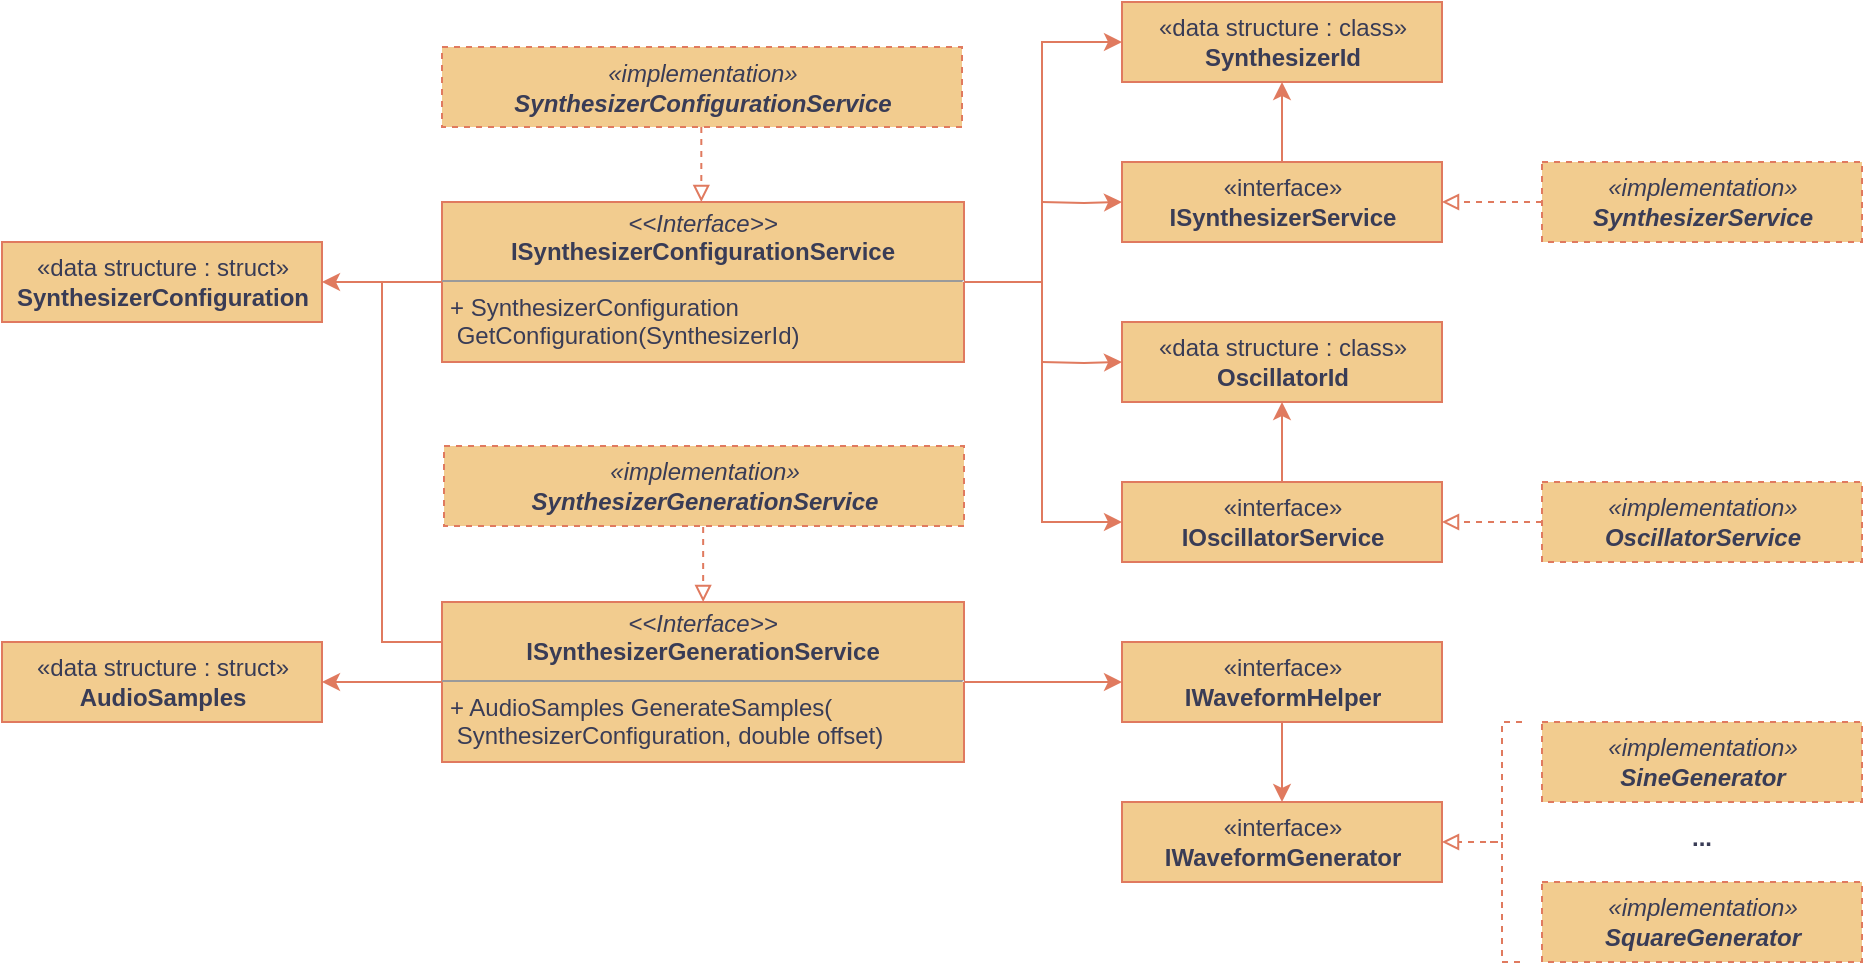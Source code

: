 <mxfile version="20.7.4" type="github">
  <diagram id="9kdKJpnWaGgN2Vk8auk0" name="Page-1">
    <mxGraphModel dx="2364" dy="657" grid="1" gridSize="10" guides="1" tooltips="1" connect="1" arrows="1" fold="1" page="1" pageScale="1" pageWidth="1169" pageHeight="827" background="#FFFFFF" math="0" shadow="0">
      <root>
        <mxCell id="0" />
        <mxCell id="1" parent="0" />
        <mxCell id="8QhAUfNBpxHzGQiZX4Sa-18" style="edgeStyle=orthogonalEdgeStyle;rounded=0;orthogonalLoop=1;jettySize=auto;html=1;entryX=0;entryY=0.5;entryDx=0;entryDy=0;labelBackgroundColor=none;fontColor=default;strokeColor=#E07A5F;" parent="1" target="8QhAUfNBpxHzGQiZX4Sa-7" edge="1">
          <mxGeometry relative="1" as="geometry">
            <mxPoint x="400" y="380" as="sourcePoint" />
          </mxGeometry>
        </mxCell>
        <mxCell id="8QhAUfNBpxHzGQiZX4Sa-37" style="edgeStyle=orthogonalEdgeStyle;rounded=0;orthogonalLoop=1;jettySize=auto;html=1;exitX=0.5;exitY=0;exitDx=0;exitDy=0;entryX=0.5;entryY=1;entryDx=0;entryDy=0;labelBackgroundColor=none;fontColor=default;strokeColor=#E07A5F;" parent="1" source="8QhAUfNBpxHzGQiZX4Sa-5" target="8QhAUfNBpxHzGQiZX4Sa-28" edge="1">
          <mxGeometry relative="1" as="geometry" />
        </mxCell>
        <mxCell id="mpK6e0EKIo_XVW1LsEfZ-33" style="edgeStyle=orthogonalEdgeStyle;rounded=0;orthogonalLoop=1;jettySize=auto;html=1;exitX=0;exitY=0.5;exitDx=0;exitDy=0;fontSize=12;startArrow=none;startFill=0;endArrow=classic;endFill=1;startSize=6;endSize=6;entryX=0;entryY=0.5;entryDx=0;entryDy=0;labelBackgroundColor=none;fontColor=default;strokeColor=#E07A5F;" edge="1" parent="1" target="8QhAUfNBpxHzGQiZX4Sa-5">
          <mxGeometry relative="1" as="geometry">
            <mxPoint x="400" y="420" as="sourcePoint" />
            <Array as="points">
              <mxPoint x="400" y="540" />
            </Array>
          </mxGeometry>
        </mxCell>
        <mxCell id="8QhAUfNBpxHzGQiZX4Sa-5" value="«interface»&lt;br&gt;&lt;b&gt;IOscillatorService&lt;/b&gt;" style="html=1;labelBackgroundColor=none;rounded=0;fillColor=#F2CC8F;strokeColor=#E07A5F;fontColor=#393C56;" parent="1" vertex="1">
          <mxGeometry x="440" y="520" width="160" height="40" as="geometry" />
        </mxCell>
        <mxCell id="8QhAUfNBpxHzGQiZX4Sa-40" style="edgeStyle=orthogonalEdgeStyle;rounded=0;orthogonalLoop=1;jettySize=auto;html=1;exitX=0.5;exitY=0;exitDx=0;exitDy=0;entryX=0.5;entryY=1;entryDx=0;entryDy=0;labelBackgroundColor=none;fontColor=default;strokeColor=#E07A5F;" parent="1" source="8QhAUfNBpxHzGQiZX4Sa-7" target="8QhAUfNBpxHzGQiZX4Sa-27" edge="1">
          <mxGeometry relative="1" as="geometry" />
        </mxCell>
        <mxCell id="8QhAUfNBpxHzGQiZX4Sa-7" value="«interface»&lt;br&gt;&lt;b&gt;ISynthesizerService&lt;/b&gt;" style="html=1;labelBackgroundColor=none;rounded=0;fillColor=#F2CC8F;strokeColor=#E07A5F;fontColor=#393C56;" parent="1" vertex="1">
          <mxGeometry x="440" y="360" width="160" height="40" as="geometry" />
        </mxCell>
        <mxCell id="8QhAUfNBpxHzGQiZX4Sa-38" style="edgeStyle=orthogonalEdgeStyle;rounded=0;orthogonalLoop=1;jettySize=auto;html=1;entryX=0;entryY=0.5;entryDx=0;entryDy=0;labelBackgroundColor=none;fontColor=default;strokeColor=#E07A5F;" parent="1" target="8QhAUfNBpxHzGQiZX4Sa-28" edge="1">
          <mxGeometry relative="1" as="geometry">
            <mxPoint x="400" y="460" as="sourcePoint" />
          </mxGeometry>
        </mxCell>
        <mxCell id="8QhAUfNBpxHzGQiZX4Sa-39" style="edgeStyle=orthogonalEdgeStyle;rounded=0;orthogonalLoop=1;jettySize=auto;html=1;exitX=1;exitY=0.5;exitDx=0;exitDy=0;entryX=0;entryY=0.5;entryDx=0;entryDy=0;labelBackgroundColor=none;fontColor=default;strokeColor=#E07A5F;" parent="1" source="8QhAUfNBpxHzGQiZX4Sa-24" target="8QhAUfNBpxHzGQiZX4Sa-27" edge="1">
          <mxGeometry relative="1" as="geometry">
            <Array as="points">
              <mxPoint x="400" y="420" />
              <mxPoint x="400" y="300" />
            </Array>
          </mxGeometry>
        </mxCell>
        <mxCell id="mpK6e0EKIo_XVW1LsEfZ-8" style="edgeStyle=orthogonalEdgeStyle;rounded=0;orthogonalLoop=1;jettySize=auto;html=1;exitX=0;exitY=0.5;exitDx=0;exitDy=0;entryX=1;entryY=0.5;entryDx=0;entryDy=0;labelBackgroundColor=none;fontColor=default;strokeColor=#E07A5F;" edge="1" parent="1" source="8QhAUfNBpxHzGQiZX4Sa-24" target="8QhAUfNBpxHzGQiZX4Sa-29">
          <mxGeometry relative="1" as="geometry" />
        </mxCell>
        <mxCell id="8QhAUfNBpxHzGQiZX4Sa-24" value="&lt;p style=&quot;margin:0px;margin-top:4px;text-align:center;&quot;&gt;&lt;i&gt;&amp;lt;&amp;lt;Interface&amp;gt;&amp;gt;&lt;/i&gt;&lt;br&gt;&lt;b&gt;ISynthesizerConfigurationService&lt;/b&gt;&lt;/p&gt;&lt;hr size=&quot;1&quot;&gt;&lt;p style=&quot;margin:0px;margin-left:4px;&quot;&gt;+ SynthesizerConfiguration &lt;br&gt;&lt;span style=&quot;white-space: pre;&quot;&gt;	&lt;/span&gt;GetConfiguration(SynthesizerId)&lt;/p&gt;" style="verticalAlign=top;align=left;overflow=fill;fontSize=12;fontFamily=Helvetica;html=1;labelBackgroundColor=none;rounded=0;fillColor=#F2CC8F;strokeColor=#E07A5F;fontColor=#393C56;" parent="1" vertex="1">
          <mxGeometry x="100" y="380" width="261" height="80" as="geometry" />
        </mxCell>
        <mxCell id="mpK6e0EKIo_XVW1LsEfZ-6" style="edgeStyle=orthogonalEdgeStyle;rounded=0;orthogonalLoop=1;jettySize=auto;html=1;exitX=0;exitY=0.5;exitDx=0;exitDy=0;entryX=1;entryY=0.5;entryDx=0;entryDy=0;labelBackgroundColor=none;fontColor=default;strokeColor=#E07A5F;" edge="1" parent="1" source="8QhAUfNBpxHzGQiZX4Sa-25" target="mpK6e0EKIo_XVW1LsEfZ-1">
          <mxGeometry relative="1" as="geometry" />
        </mxCell>
        <mxCell id="mpK6e0EKIo_XVW1LsEfZ-9" style="edgeStyle=orthogonalEdgeStyle;rounded=0;orthogonalLoop=1;jettySize=auto;html=1;exitX=0;exitY=0.25;exitDx=0;exitDy=0;endArrow=none;endFill=0;labelBackgroundColor=none;fontColor=default;strokeColor=#E07A5F;" edge="1" parent="1" source="8QhAUfNBpxHzGQiZX4Sa-25">
          <mxGeometry relative="1" as="geometry">
            <mxPoint x="70" y="420" as="targetPoint" />
            <Array as="points">
              <mxPoint x="70" y="600" />
              <mxPoint x="70" y="420" />
            </Array>
          </mxGeometry>
        </mxCell>
        <mxCell id="8QhAUfNBpxHzGQiZX4Sa-25" value="&lt;p style=&quot;margin:0px;margin-top:4px;text-align:center;&quot;&gt;&lt;i&gt;&amp;lt;&amp;lt;Interface&amp;gt;&amp;gt;&lt;/i&gt;&lt;br&gt;&lt;b&gt;ISynthesizerGenerationService&lt;/b&gt;&lt;/p&gt;&lt;hr size=&quot;1&quot;&gt;&lt;p style=&quot;margin:0px;margin-left:4px;&quot;&gt;+ AudioSamples Generate&lt;span style=&quot;background-color: initial;&quot;&gt;Samples(&lt;/span&gt;&lt;/p&gt;&lt;p style=&quot;margin:0px;margin-left:4px;&quot;&gt;&lt;span style=&quot;background-color: initial;&quot;&gt;&lt;span style=&quot;white-space: pre;&quot;&gt;	&lt;/span&gt;SynthesizerConfiguration, double offset)&lt;/span&gt;&lt;/p&gt;" style="verticalAlign=top;align=left;overflow=fill;fontSize=12;fontFamily=Helvetica;html=1;labelBackgroundColor=none;rounded=0;fillColor=#F2CC8F;strokeColor=#E07A5F;fontColor=#393C56;" parent="1" vertex="1">
          <mxGeometry x="100" y="580" width="261" height="80" as="geometry" />
        </mxCell>
        <mxCell id="8QhAUfNBpxHzGQiZX4Sa-27" value="«data structure : class»&lt;br&gt;&lt;b&gt;SynthesizerId&lt;/b&gt;" style="html=1;labelBackgroundColor=none;rounded=0;fillColor=#F2CC8F;strokeColor=#E07A5F;fontColor=#393C56;" parent="1" vertex="1">
          <mxGeometry x="440" y="280" width="160" height="40" as="geometry" />
        </mxCell>
        <mxCell id="8QhAUfNBpxHzGQiZX4Sa-28" value="«data structure : class»&lt;br&gt;&lt;b&gt;OscillatorId&lt;/b&gt;" style="html=1;labelBackgroundColor=none;rounded=0;fillColor=#F2CC8F;strokeColor=#E07A5F;fontColor=#393C56;" parent="1" vertex="1">
          <mxGeometry x="440" y="440" width="160" height="40" as="geometry" />
        </mxCell>
        <mxCell id="8QhAUfNBpxHzGQiZX4Sa-29" value="«data structure : struct»&lt;br&gt;&lt;b&gt;SynthesizerConfiguration&lt;/b&gt;" style="html=1;labelBackgroundColor=none;rounded=0;fillColor=#F2CC8F;strokeColor=#E07A5F;fontColor=#393C56;" parent="1" vertex="1">
          <mxGeometry x="-120" y="400" width="160" height="40" as="geometry" />
        </mxCell>
        <mxCell id="8QhAUfNBpxHzGQiZX4Sa-41" value="«implementation»&lt;br&gt;&lt;b&gt;OscillatorService&lt;/b&gt;" style="html=1;dashed=1;fontStyle=2;labelBackgroundColor=none;rounded=0;fillColor=#F2CC8F;strokeColor=#E07A5F;fontColor=#393C56;" parent="1" vertex="1">
          <mxGeometry x="650" y="520" width="160" height="40" as="geometry" />
        </mxCell>
        <mxCell id="8QhAUfNBpxHzGQiZX4Sa-43" value="" style="endArrow=block;dashed=1;endFill=0;endSize=6;html=1;rounded=0;entryX=1;entryY=0.5;entryDx=0;entryDy=0;exitX=0;exitY=0.5;exitDx=0;exitDy=0;labelBackgroundColor=none;fontColor=default;strokeColor=#E07A5F;" parent="1" source="8QhAUfNBpxHzGQiZX4Sa-41" target="8QhAUfNBpxHzGQiZX4Sa-5" edge="1">
          <mxGeometry width="160" relative="1" as="geometry">
            <mxPoint x="580" y="610" as="sourcePoint" />
            <mxPoint x="740" y="610" as="targetPoint" />
          </mxGeometry>
        </mxCell>
        <mxCell id="PZGMw8TPTIG1YA5yIezn-2" value="«implementation»&lt;br&gt;&lt;b&gt;SynthesizerService&lt;/b&gt;" style="html=1;dashed=1;fontStyle=2;labelBackgroundColor=none;rounded=0;fillColor=#F2CC8F;strokeColor=#E07A5F;fontColor=#393C56;" parent="1" vertex="1">
          <mxGeometry x="650" y="360" width="160" height="40" as="geometry" />
        </mxCell>
        <mxCell id="PZGMw8TPTIG1YA5yIezn-3" value="" style="endArrow=block;dashed=1;endFill=0;endSize=6;html=1;rounded=0;entryX=1;entryY=0.5;entryDx=0;entryDy=0;exitX=0;exitY=0.5;exitDx=0;exitDy=0;startSize=6;labelBackgroundColor=none;fontColor=default;strokeColor=#E07A5F;" parent="1" source="PZGMw8TPTIG1YA5yIezn-2" target="8QhAUfNBpxHzGQiZX4Sa-7" edge="1">
          <mxGeometry width="160" relative="1" as="geometry">
            <mxPoint x="650" y="550" as="sourcePoint" />
            <mxPoint x="610" y="550" as="targetPoint" />
          </mxGeometry>
        </mxCell>
        <mxCell id="mpK6e0EKIo_XVW1LsEfZ-1" value="«data structure : struct»&lt;br&gt;&lt;b&gt;AudioSamples&lt;/b&gt;" style="html=1;labelBackgroundColor=none;rounded=0;fillColor=#F2CC8F;strokeColor=#E07A5F;fontColor=#393C56;" vertex="1" parent="1">
          <mxGeometry x="-120" y="600" width="160" height="40" as="geometry" />
        </mxCell>
        <mxCell id="mpK6e0EKIo_XVW1LsEfZ-11" value="«interface»&lt;br&gt;&lt;b&gt;IWaveformHelper&lt;/b&gt;" style="html=1;labelBackgroundColor=none;rounded=0;fillColor=#F2CC8F;strokeColor=#E07A5F;fontColor=#393C56;" vertex="1" parent="1">
          <mxGeometry x="440" y="600" width="160" height="40" as="geometry" />
        </mxCell>
        <mxCell id="mpK6e0EKIo_XVW1LsEfZ-12" value="«interface»&lt;br&gt;&lt;b&gt;IWaveformGenerator&lt;/b&gt;" style="html=1;labelBackgroundColor=none;rounded=0;fillColor=#F2CC8F;strokeColor=#E07A5F;fontColor=#393C56;" vertex="1" parent="1">
          <mxGeometry x="440" y="680" width="160" height="40" as="geometry" />
        </mxCell>
        <mxCell id="mpK6e0EKIo_XVW1LsEfZ-13" value="«implementation»&lt;br&gt;&lt;b&gt;SquareGenerator&lt;/b&gt;" style="html=1;dashed=1;fontStyle=2;labelBackgroundColor=none;rounded=0;fillColor=#F2CC8F;strokeColor=#E07A5F;fontColor=#393C56;" vertex="1" parent="1">
          <mxGeometry x="650" y="720" width="160" height="40" as="geometry" />
        </mxCell>
        <mxCell id="mpK6e0EKIo_XVW1LsEfZ-14" value="«implementation»&lt;br&gt;&lt;b&gt;SineGenerator&lt;/b&gt;" style="html=1;dashed=1;fontStyle=2;labelBackgroundColor=none;rounded=0;fillColor=#F2CC8F;strokeColor=#E07A5F;fontColor=#393C56;" vertex="1" parent="1">
          <mxGeometry x="650" y="640" width="160" height="40" as="geometry" />
        </mxCell>
        <mxCell id="mpK6e0EKIo_XVW1LsEfZ-16" value="" style="endArrow=block;dashed=1;endFill=0;endSize=6;html=1;rounded=0;entryX=1;entryY=0.5;entryDx=0;entryDy=0;exitX=0.1;exitY=0.5;exitDx=0;exitDy=0;exitPerimeter=0;labelBackgroundColor=none;fontColor=default;strokeColor=#E07A5F;" edge="1" parent="1" source="mpK6e0EKIo_XVW1LsEfZ-34" target="mpK6e0EKIo_XVW1LsEfZ-12">
          <mxGeometry width="160" relative="1" as="geometry">
            <mxPoint x="600" y="810" as="sourcePoint" />
            <mxPoint x="610" y="710" as="targetPoint" />
            <Array as="points" />
          </mxGeometry>
        </mxCell>
        <mxCell id="mpK6e0EKIo_XVW1LsEfZ-18" value="..." style="text;html=1;strokeColor=none;fillColor=none;align=center;verticalAlign=middle;whiteSpace=wrap;rounded=0;fontStyle=1;labelBackgroundColor=none;fontColor=#393C56;" vertex="1" parent="1">
          <mxGeometry x="700" y="685" width="60" height="25" as="geometry" />
        </mxCell>
        <mxCell id="mpK6e0EKIo_XVW1LsEfZ-19" value="" style="endArrow=classic;html=1;endSize=6;startArrow=none;startSize=10;startFill=0;edgeStyle=orthogonalEdgeStyle;rounded=0;entryX=0.5;entryY=0;entryDx=0;entryDy=0;exitX=0.5;exitY=1;exitDx=0;exitDy=0;endFill=1;labelBackgroundColor=none;fontColor=default;strokeColor=#E07A5F;" edge="1" parent="1" source="mpK6e0EKIo_XVW1LsEfZ-11" target="mpK6e0EKIo_XVW1LsEfZ-12">
          <mxGeometry relative="1" as="geometry">
            <mxPoint x="660" y="720" as="sourcePoint" />
            <mxPoint x="520" y="680" as="targetPoint" />
          </mxGeometry>
        </mxCell>
        <mxCell id="mpK6e0EKIo_XVW1LsEfZ-23" style="edgeStyle=orthogonalEdgeStyle;rounded=0;orthogonalLoop=1;jettySize=auto;html=1;exitX=1;exitY=0.5;exitDx=0;exitDy=0;entryX=0;entryY=0.5;entryDx=0;entryDy=0;labelBackgroundColor=none;fontColor=default;strokeColor=#E07A5F;" edge="1" parent="1" source="8QhAUfNBpxHzGQiZX4Sa-25" target="mpK6e0EKIo_XVW1LsEfZ-11">
          <mxGeometry relative="1" as="geometry">
            <mxPoint x="50" y="630" as="sourcePoint" />
            <mxPoint x="110" y="630" as="targetPoint" />
          </mxGeometry>
        </mxCell>
        <mxCell id="mpK6e0EKIo_XVW1LsEfZ-25" value="«implementation»&lt;br&gt;&lt;b style=&quot;border-color: var(--border-color);&quot;&gt;SynthesizerConfigurationService&lt;/b&gt;" style="html=1;dashed=1;fontStyle=2;labelBackgroundColor=none;rounded=0;fillColor=#F2CC8F;strokeColor=#E07A5F;fontColor=#393C56;" vertex="1" parent="1">
          <mxGeometry x="100" y="302.5" width="260" height="40" as="geometry" />
        </mxCell>
        <mxCell id="mpK6e0EKIo_XVW1LsEfZ-29" value="" style="endArrow=block;dashed=1;endFill=0;endSize=6;html=1;rounded=0;entryX=0.5;entryY=1;entryDx=0;entryDy=0;exitX=0.5;exitY=0;exitDx=0;exitDy=0;startSize=6;labelBackgroundColor=none;fontColor=default;strokeColor=#E07A5F;" edge="1" parent="1">
          <mxGeometry width="160" relative="1" as="geometry">
            <mxPoint x="230.58" y="542.5" as="sourcePoint" />
            <mxPoint x="230.58" y="580" as="targetPoint" />
          </mxGeometry>
        </mxCell>
        <mxCell id="mpK6e0EKIo_XVW1LsEfZ-30" value="«implementation»&lt;br&gt;&lt;b style=&quot;border-color: var(--border-color);&quot;&gt;SynthesizerGenerationService&lt;/b&gt;" style="html=1;dashed=1;fontStyle=2;labelBackgroundColor=none;rounded=0;fillColor=#F2CC8F;strokeColor=#E07A5F;fontColor=#393C56;" vertex="1" parent="1">
          <mxGeometry x="101" y="502" width="260" height="40" as="geometry" />
        </mxCell>
        <mxCell id="mpK6e0EKIo_XVW1LsEfZ-32" value="" style="endArrow=block;dashed=1;endFill=0;endSize=6;html=1;rounded=0;entryX=0.5;entryY=1;entryDx=0;entryDy=0;exitX=0.5;exitY=0;exitDx=0;exitDy=0;startSize=6;labelBackgroundColor=none;fontColor=default;strokeColor=#E07A5F;" edge="1" parent="1">
          <mxGeometry x="-1" y="-203" width="160" relative="1" as="geometry">
            <mxPoint x="229.66" y="342.5" as="sourcePoint" />
            <mxPoint x="229.66" y="380" as="targetPoint" />
            <mxPoint x="202" y="-202" as="offset" />
          </mxGeometry>
        </mxCell>
        <mxCell id="mpK6e0EKIo_XVW1LsEfZ-34" value="" style="shape=curlyBracket;whiteSpace=wrap;html=1;rounded=0;labelPosition=left;verticalLabelPosition=middle;align=right;verticalAlign=middle;fontSize=12;dashed=1;labelBackgroundColor=none;fillColor=#F2CC8F;strokeColor=#E07A5F;fontColor=#393C56;" vertex="1" parent="1">
          <mxGeometry x="620" y="640" width="20" height="120" as="geometry" />
        </mxCell>
      </root>
    </mxGraphModel>
  </diagram>
</mxfile>
